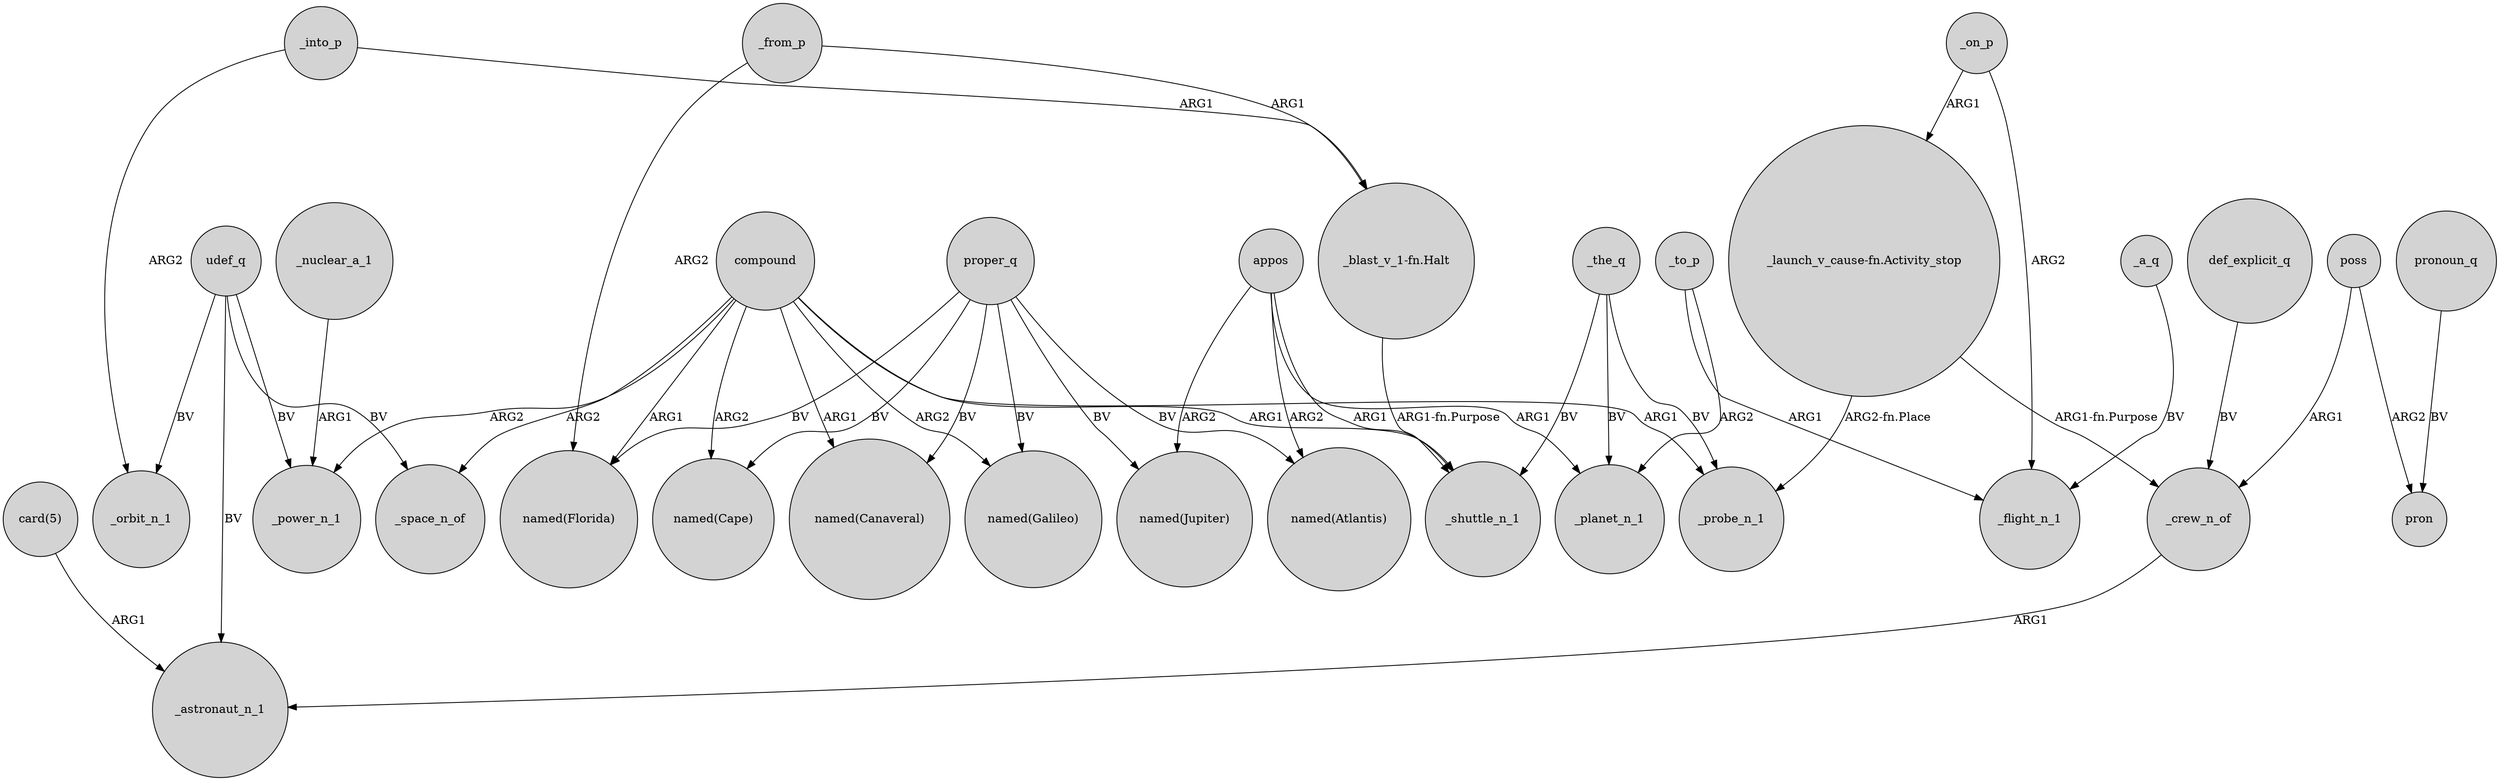 digraph {
	node [shape=circle style=filled]
	"card(5)" -> _astronaut_n_1 [label=ARG1]
	compound -> "named(Canaveral)" [label=ARG1]
	proper_q -> "named(Jupiter)" [label=BV]
	compound -> _space_n_of [label=ARG2]
	udef_q -> _space_n_of [label=BV]
	_to_p -> _planet_n_1 [label=ARG2]
	appos -> _shuttle_n_1 [label=ARG1]
	_nuclear_a_1 -> _power_n_1 [label=ARG1]
	_the_q -> _planet_n_1 [label=BV]
	"_launch_v_cause-fn.Activity_stop" -> _probe_n_1 [label="ARG2-fn.Place"]
	appos -> "named(Jupiter)" [label=ARG2]
	proper_q -> "named(Galileo)" [label=BV]
	compound -> _power_n_1 [label=ARG2]
	proper_q -> "named(Cape)" [label=BV]
	pronoun_q -> pron [label=BV]
	proper_q -> "named(Canaveral)" [label=BV]
	poss -> pron [label=ARG2]
	"_launch_v_cause-fn.Activity_stop" -> _crew_n_of [label="ARG1-fn.Purpose"]
	_to_p -> _flight_n_1 [label=ARG1]
	udef_q -> _astronaut_n_1 [label=BV]
	_from_p -> "_blast_v_1-fn.Halt" [label=ARG1]
	compound -> _probe_n_1 [label=ARG1]
	_on_p -> _flight_n_1 [label=ARG2]
	_into_p -> "_blast_v_1-fn.Halt" [label=ARG1]
	proper_q -> "named(Atlantis)" [label=BV]
	_a_q -> _flight_n_1 [label=BV]
	udef_q -> _orbit_n_1 [label=BV]
	compound -> _shuttle_n_1 [label=ARG1]
	_the_q -> _probe_n_1 [label=BV]
	compound -> "named(Florida)" [label=ARG1]
	proper_q -> "named(Florida)" [label=BV]
	compound -> "named(Galileo)" [label=ARG2]
	def_explicit_q -> _crew_n_of [label=BV]
	"_blast_v_1-fn.Halt" -> _shuttle_n_1 [label="ARG1-fn.Purpose"]
	compound -> "named(Cape)" [label=ARG2]
	_on_p -> "_launch_v_cause-fn.Activity_stop" [label=ARG1]
	_from_p -> "named(Florida)" [label=ARG2]
	_the_q -> _shuttle_n_1 [label=BV]
	_into_p -> _orbit_n_1 [label=ARG2]
	poss -> _crew_n_of [label=ARG1]
	appos -> _planet_n_1 [label=ARG1]
	_crew_n_of -> _astronaut_n_1 [label=ARG1]
	udef_q -> _power_n_1 [label=BV]
	appos -> "named(Atlantis)" [label=ARG2]
}
